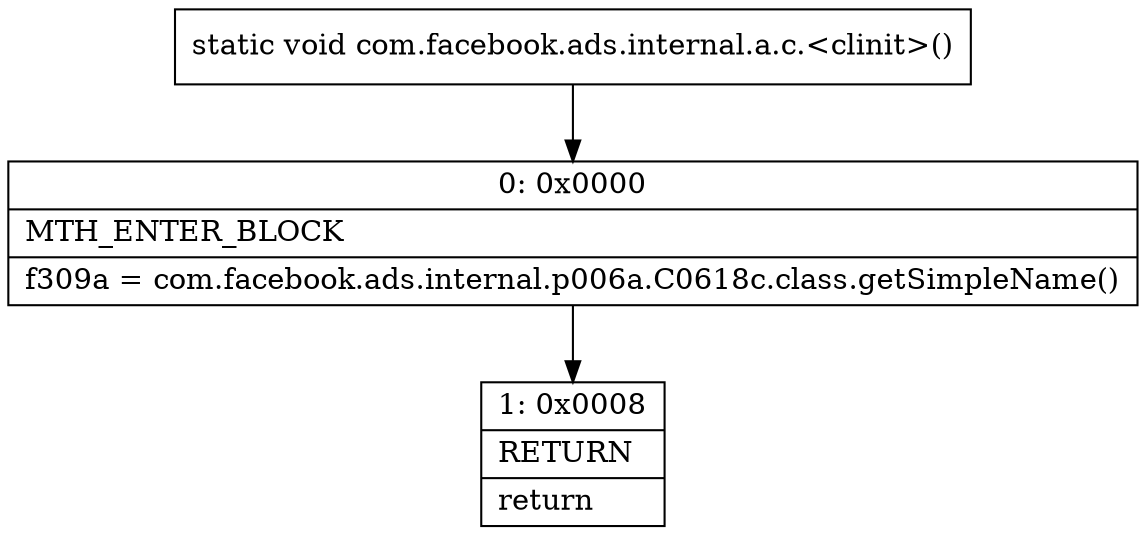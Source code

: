 digraph "CFG forcom.facebook.ads.internal.a.c.\<clinit\>()V" {
Node_0 [shape=record,label="{0\:\ 0x0000|MTH_ENTER_BLOCK\l|f309a = com.facebook.ads.internal.p006a.C0618c.class.getSimpleName()\l}"];
Node_1 [shape=record,label="{1\:\ 0x0008|RETURN\l|return\l}"];
MethodNode[shape=record,label="{static void com.facebook.ads.internal.a.c.\<clinit\>() }"];
MethodNode -> Node_0;
Node_0 -> Node_1;
}

